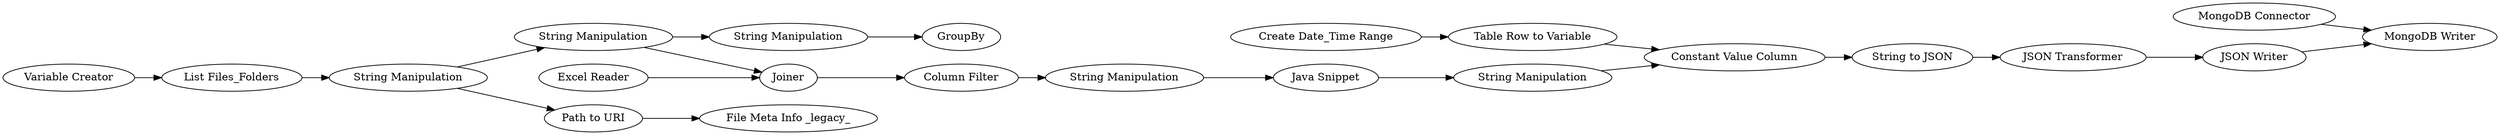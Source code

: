 digraph {
	"5457201175950175678_334" [label="Column Filter"]
	"5457201175950175678_265" [label="MongoDB Writer"]
	"5457201175950175678_16" [label="JSON Writer"]
	"5457201175950175678_52" [label="String Manipulation"]
	"5457201175950175678_342" [label=GroupBy]
	"5457201175950175678_339" [label="String Manipulation"]
	"5457201175950175678_330" [label="String Manipulation"]
	"5457201175950175678_324" [label="Table Row to Variable"]
	"5457201175950175678_326" [label="List Files_Folders"]
	"5457201175950175678_341" [label="String Manipulation"]
	"5457201175950175678_343" [label="File Meta Info _legacy_"]
	"5457201175950175678_322" [label="JSON Transformer"]
	"5457201175950175678_337" [label=Joiner]
	"5457201175950175678_321" [label="String to JSON"]
	"5457201175950175678_301" [label="MongoDB Connector"]
	"5457201175950175678_64" [label="Java Snippet"]
	"5457201175950175678_344" [label="Path to URI"]
	"5457201175950175678_340" [label="Excel Reader"]
	"5457201175950175678_323" [label="Create Date_Time Range"]
	"5457201175950175678_332" [label="Variable Creator"]
	"5457201175950175678_320" [label="Constant Value Column"]
	"5457201175950175678_325" [label="String Manipulation"]
	"5457201175950175678_337" -> "5457201175950175678_334"
	"5457201175950175678_340" -> "5457201175950175678_337"
	"5457201175950175678_332" -> "5457201175950175678_326"
	"5457201175950175678_339" -> "5457201175950175678_341"
	"5457201175950175678_339" -> "5457201175950175678_337"
	"5457201175950175678_324" -> "5457201175950175678_320"
	"5457201175950175678_326" -> "5457201175950175678_330"
	"5457201175950175678_334" -> "5457201175950175678_52"
	"5457201175950175678_16" -> "5457201175950175678_265"
	"5457201175950175678_341" -> "5457201175950175678_342"
	"5457201175950175678_52" -> "5457201175950175678_64"
	"5457201175950175678_344" -> "5457201175950175678_343"
	"5457201175950175678_320" -> "5457201175950175678_321"
	"5457201175950175678_64" -> "5457201175950175678_325"
	"5457201175950175678_322" -> "5457201175950175678_16"
	"5457201175950175678_321" -> "5457201175950175678_322"
	"5457201175950175678_301" -> "5457201175950175678_265"
	"5457201175950175678_323" -> "5457201175950175678_324"
	"5457201175950175678_330" -> "5457201175950175678_344"
	"5457201175950175678_330" -> "5457201175950175678_339"
	"5457201175950175678_325" -> "5457201175950175678_320"
	rankdir=LR
}
